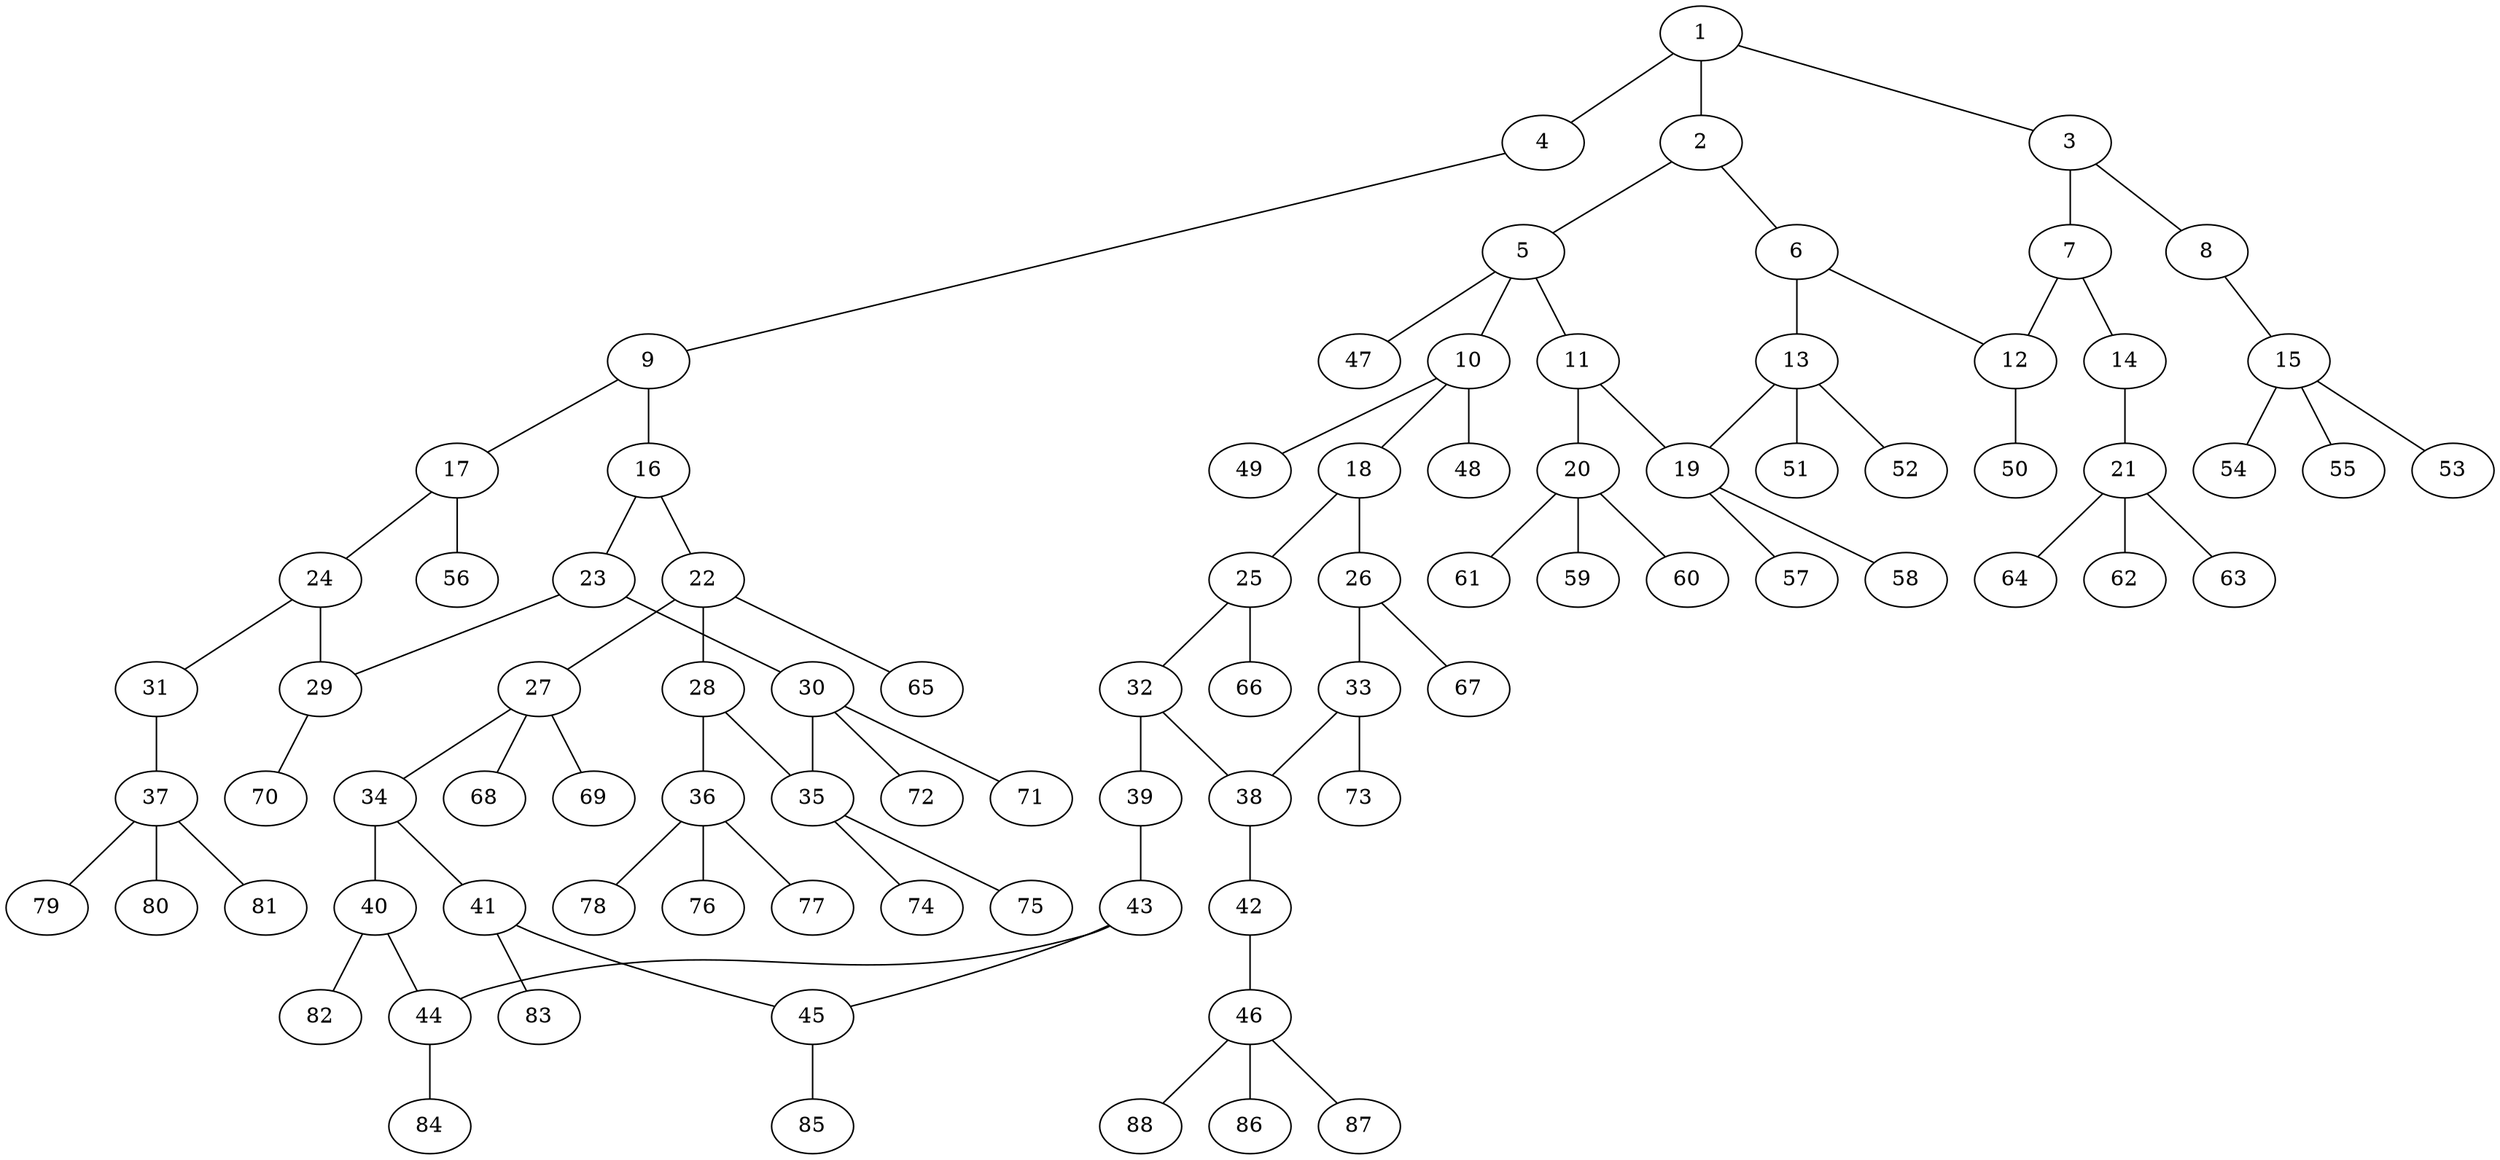 graph molecule_4105 {
	1	 [chem=C];
	2	 [chem=C];
	1 -- 2	 [valence=1];
	3	 [chem=C];
	1 -- 3	 [valence=2];
	4	 [chem=O];
	1 -- 4	 [valence=1];
	5	 [chem=C];
	2 -- 5	 [valence=1];
	6	 [chem=C];
	2 -- 6	 [valence=2];
	7	 [chem=C];
	3 -- 7	 [valence=1];
	8	 [chem=O];
	3 -- 8	 [valence=1];
	9	 [chem=C];
	4 -- 9	 [valence=1];
	10	 [chem=C];
	5 -- 10	 [valence=1];
	11	 [chem=N];
	5 -- 11	 [valence=1];
	47	 [chem=H];
	5 -- 47	 [valence=1];
	12	 [chem=C];
	6 -- 12	 [valence=1];
	13	 [chem=C];
	6 -- 13	 [valence=1];
	7 -- 12	 [valence=2];
	14	 [chem=O];
	7 -- 14	 [valence=1];
	15	 [chem=C];
	8 -- 15	 [valence=1];
	16	 [chem=C];
	9 -- 16	 [valence=1];
	17	 [chem=C];
	9 -- 17	 [valence=2];
	18	 [chem=C];
	10 -- 18	 [valence=1];
	48	 [chem=H];
	10 -- 48	 [valence=1];
	49	 [chem=H];
	10 -- 49	 [valence=1];
	19	 [chem=C];
	11 -- 19	 [valence=1];
	20	 [chem=C];
	11 -- 20	 [valence=1];
	50	 [chem=H];
	12 -- 50	 [valence=1];
	13 -- 19	 [valence=1];
	51	 [chem=H];
	13 -- 51	 [valence=1];
	52	 [chem=H];
	13 -- 52	 [valence=1];
	21	 [chem=C];
	14 -- 21	 [valence=1];
	53	 [chem=H];
	15 -- 53	 [valence=1];
	54	 [chem=H];
	15 -- 54	 [valence=1];
	55	 [chem=H];
	15 -- 55	 [valence=1];
	22	 [chem=C];
	16 -- 22	 [valence=1];
	23	 [chem=C];
	16 -- 23	 [valence=2];
	24	 [chem=C];
	17 -- 24	 [valence=1];
	56	 [chem=H];
	17 -- 56	 [valence=1];
	25	 [chem=C];
	18 -- 25	 [valence=2];
	26	 [chem=C];
	18 -- 26	 [valence=1];
	57	 [chem=H];
	19 -- 57	 [valence=1];
	58	 [chem=H];
	19 -- 58	 [valence=1];
	59	 [chem=H];
	20 -- 59	 [valence=1];
	60	 [chem=H];
	20 -- 60	 [valence=1];
	61	 [chem=H];
	20 -- 61	 [valence=1];
	62	 [chem=H];
	21 -- 62	 [valence=1];
	63	 [chem=H];
	21 -- 63	 [valence=1];
	64	 [chem=H];
	21 -- 64	 [valence=1];
	27	 [chem=C];
	22 -- 27	 [valence=1];
	28	 [chem=N];
	22 -- 28	 [valence=1];
	65	 [chem=H];
	22 -- 65	 [valence=1];
	29	 [chem=C];
	23 -- 29	 [valence=1];
	30	 [chem=C];
	23 -- 30	 [valence=1];
	24 -- 29	 [valence=2];
	31	 [chem=O];
	24 -- 31	 [valence=1];
	32	 [chem=C];
	25 -- 32	 [valence=1];
	66	 [chem=H];
	25 -- 66	 [valence=1];
	33	 [chem=C];
	26 -- 33	 [valence=2];
	67	 [chem=H];
	26 -- 67	 [valence=1];
	34	 [chem=C];
	27 -- 34	 [valence=1];
	68	 [chem=H];
	27 -- 68	 [valence=1];
	69	 [chem=H];
	27 -- 69	 [valence=1];
	35	 [chem=C];
	28 -- 35	 [valence=1];
	36	 [chem=C];
	28 -- 36	 [valence=1];
	70	 [chem=H];
	29 -- 70	 [valence=1];
	30 -- 35	 [valence=1];
	71	 [chem=H];
	30 -- 71	 [valence=1];
	72	 [chem=H];
	30 -- 72	 [valence=1];
	37	 [chem=C];
	31 -- 37	 [valence=1];
	38	 [chem=C];
	32 -- 38	 [valence=2];
	39	 [chem=O];
	32 -- 39	 [valence=1];
	33 -- 38	 [valence=1];
	73	 [chem=H];
	33 -- 73	 [valence=1];
	40	 [chem=C];
	34 -- 40	 [valence=1];
	41	 [chem=C];
	34 -- 41	 [valence=2];
	74	 [chem=H];
	35 -- 74	 [valence=1];
	75	 [chem=H];
	35 -- 75	 [valence=1];
	76	 [chem=H];
	36 -- 76	 [valence=1];
	77	 [chem=H];
	36 -- 77	 [valence=1];
	78	 [chem=H];
	36 -- 78	 [valence=1];
	79	 [chem=H];
	37 -- 79	 [valence=1];
	80	 [chem=H];
	37 -- 80	 [valence=1];
	81	 [chem=H];
	37 -- 81	 [valence=1];
	42	 [chem=O];
	38 -- 42	 [valence=1];
	43	 [chem=C];
	39 -- 43	 [valence=1];
	44	 [chem=C];
	40 -- 44	 [valence=2];
	82	 [chem=H];
	40 -- 82	 [valence=1];
	45	 [chem=C];
	41 -- 45	 [valence=1];
	83	 [chem=H];
	41 -- 83	 [valence=1];
	46	 [chem=C];
	42 -- 46	 [valence=1];
	43 -- 44	 [valence=1];
	43 -- 45	 [valence=2];
	84	 [chem=H];
	44 -- 84	 [valence=1];
	85	 [chem=H];
	45 -- 85	 [valence=1];
	86	 [chem=H];
	46 -- 86	 [valence=1];
	87	 [chem=H];
	46 -- 87	 [valence=1];
	88	 [chem=H];
	46 -- 88	 [valence=1];
}
